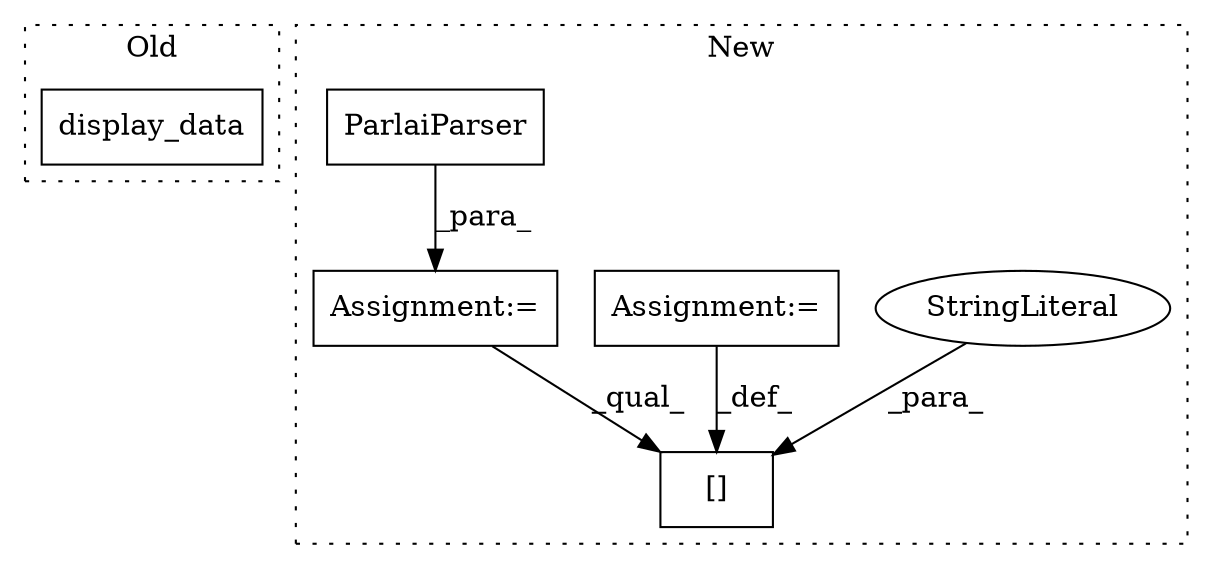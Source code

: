 digraph G {
subgraph cluster0 {
1 [label="display_data" a="32" s="614,710" l="13,1" shape="box"];
label = "Old";
style="dotted";
}
subgraph cluster1 {
2 [label="[]" a="2" s="1024,1038" l="4,1" shape="box"];
3 [label="StringLiteral" a="45" s="1028" l="10" shape="ellipse"];
4 [label="Assignment:=" a="7" s="696" l="1" shape="box"];
5 [label="Assignment:=" a="7" s="1039" l="1" shape="box"];
6 [label="ParlaiParser" a="32" s="697,720" l="13,1" shape="box"];
label = "New";
style="dotted";
}
3 -> 2 [label="_para_"];
4 -> 2 [label="_qual_"];
5 -> 2 [label="_def_"];
6 -> 4 [label="_para_"];
}